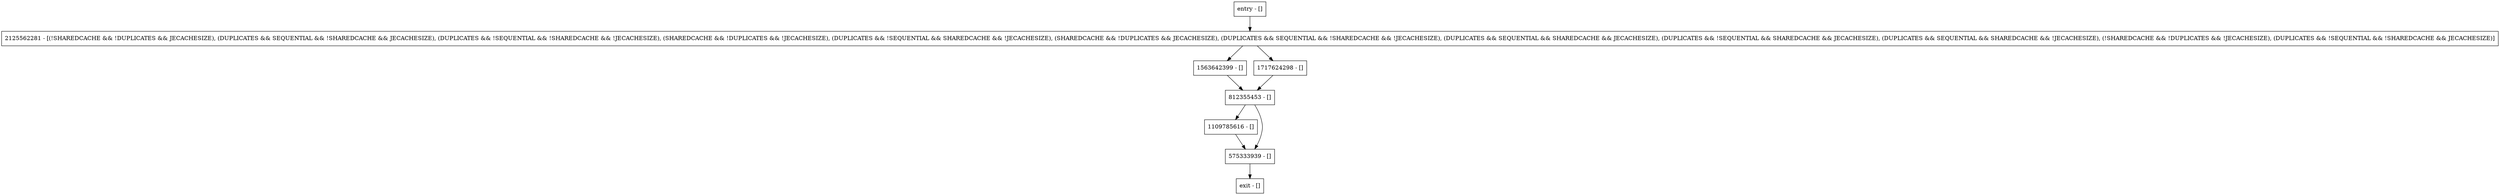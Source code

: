 digraph strippedPutBack {
node [shape=record];
1563642399 [label="1563642399 - []"];
entry [label="entry - []"];
exit [label="exit - []"];
1717624298 [label="1717624298 - []"];
2125562281 [label="2125562281 - [(!SHAREDCACHE && !DUPLICATES && JECACHESIZE), (DUPLICATES && SEQUENTIAL && !SHAREDCACHE && JECACHESIZE), (DUPLICATES && !SEQUENTIAL && !SHAREDCACHE && !JECACHESIZE), (SHAREDCACHE && !DUPLICATES && !JECACHESIZE), (DUPLICATES && !SEQUENTIAL && SHAREDCACHE && !JECACHESIZE), (SHAREDCACHE && !DUPLICATES && JECACHESIZE), (DUPLICATES && SEQUENTIAL && !SHAREDCACHE && !JECACHESIZE), (DUPLICATES && SEQUENTIAL && SHAREDCACHE && JECACHESIZE), (DUPLICATES && !SEQUENTIAL && SHAREDCACHE && JECACHESIZE), (DUPLICATES && SEQUENTIAL && SHAREDCACHE && !JECACHESIZE), (!SHAREDCACHE && !DUPLICATES && !JECACHESIZE), (DUPLICATES && !SEQUENTIAL && !SHAREDCACHE && JECACHESIZE)]"];
812355453 [label="812355453 - []"];
1109785616 [label="1109785616 - []"];
575333939 [label="575333939 - []"];
entry;
exit;
1563642399 -> 812355453;
entry -> 2125562281;
1717624298 -> 812355453;
2125562281 -> 1563642399;
2125562281 -> 1717624298;
812355453 -> 1109785616;
812355453 -> 575333939;
1109785616 -> 575333939;
575333939 -> exit;
}
